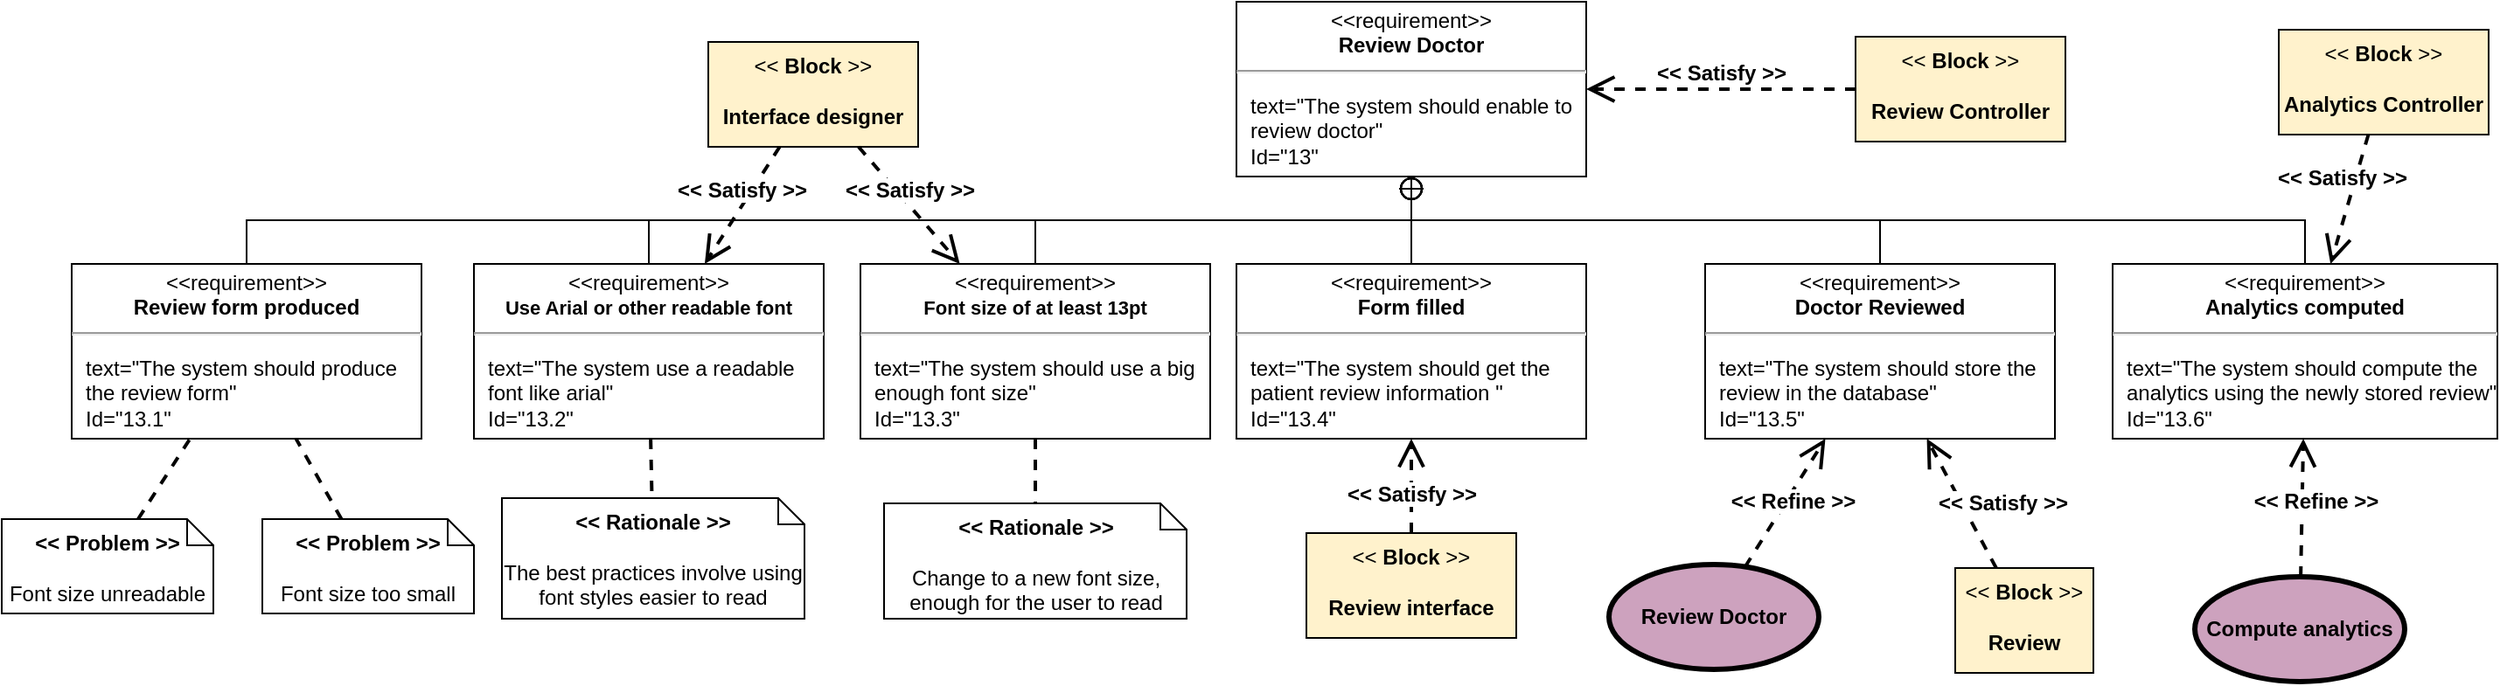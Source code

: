 <mxfile version="24.4.10" type="github">
  <diagram name="Página-1" id="qtJmnwFwFeLOcwQkmZnU">
    <mxGraphModel dx="1832" dy="790" grid="0" gridSize="10" guides="1" tooltips="1" connect="1" arrows="1" fold="1" page="0" pageScale="1" pageWidth="827" pageHeight="1169" math="0" shadow="0">
      <root>
        <mxCell id="0" />
        <mxCell id="1" parent="0" />
        <mxCell id="DoBYynUEnmm3b60OkJsO-1" value="&lt;p style=&quot;margin:0px;margin-top:4px;text-align:center;&quot;&gt;&amp;lt;&amp;lt;requirement&amp;gt;&amp;gt;&lt;br&gt;&lt;b&gt;Review Doctor&lt;/b&gt;&lt;/p&gt;&lt;hr&gt;&lt;p&gt;&lt;/p&gt;&lt;p style=&quot;margin:0px;margin-left:8px;text-align:left;&quot;&gt;text=&quot;The system should enable to review doctor&quot;&lt;br&gt;Id=&quot;13&quot;&lt;/p&gt;" style="shape=rect;overflow=fill;html=1;whiteSpace=wrap;align=center;" parent="1" vertex="1">
          <mxGeometry x="359" y="40" width="200" height="100" as="geometry" />
        </mxCell>
        <mxCell id="DoBYynUEnmm3b60OkJsO-2" value="&lt;p style=&quot;margin:0px;margin-top:4px;text-align:center;&quot;&gt;&amp;lt;&amp;lt;requirement&amp;gt;&amp;gt;&lt;br&gt;&lt;b&gt;Review form produced&lt;/b&gt;&lt;/p&gt;&lt;hr&gt;&lt;p&gt;&lt;/p&gt;&lt;p style=&quot;margin:0px;margin-left:8px;text-align:left;&quot;&gt;text=&quot;The system should produce the review form&quot;&lt;br&gt;Id=&quot;13.1&quot;&lt;/p&gt;" style="shape=rect;overflow=fill;html=1;whiteSpace=wrap;align=center;" parent="1" vertex="1">
          <mxGeometry x="-307" y="190" width="200" height="100" as="geometry" />
        </mxCell>
        <mxCell id="DoBYynUEnmm3b60OkJsO-3" value="&lt;p style=&quot;margin:0px;margin-top:4px;text-align:center;&quot;&gt;&amp;lt;&amp;lt;requirement&amp;gt;&amp;gt;&lt;br&gt;&lt;b&gt;Form filled&lt;/b&gt;&lt;/p&gt;&lt;hr&gt;&lt;p&gt;&lt;/p&gt;&lt;p style=&quot;margin:0px;margin-left:8px;text-align:left;&quot;&gt;text=&quot;The system should get the patient review information &quot;&lt;br&gt;Id=&quot;13.4&quot;&lt;/p&gt;" style="shape=rect;overflow=fill;html=1;whiteSpace=wrap;align=center;" parent="1" vertex="1">
          <mxGeometry x="359" y="190" width="200" height="100" as="geometry" />
        </mxCell>
        <mxCell id="DoBYynUEnmm3b60OkJsO-7" value="&lt;p style=&quot;margin:0px;margin-top:4px;text-align:center;&quot;&gt;&amp;lt;&amp;lt;requirement&amp;gt;&amp;gt;&lt;br&gt;&lt;b&gt;Doctor Reviewed&lt;/b&gt;&lt;/p&gt;&lt;hr&gt;&lt;p&gt;&lt;/p&gt;&lt;p style=&quot;margin:0px;margin-left:8px;text-align:left;&quot;&gt;text=&quot;The system should store the review in the database&quot;&lt;br&gt;Id=&quot;13.5&quot;&lt;/p&gt;" style="shape=rect;overflow=fill;html=1;whiteSpace=wrap;align=center;" parent="1" vertex="1">
          <mxGeometry x="627" y="190" width="200" height="100" as="geometry" />
        </mxCell>
        <mxCell id="DoBYynUEnmm3b60OkJsO-8" value="&lt;p style=&quot;margin:0px;margin-top:4px;text-align:center;&quot;&gt;&amp;lt;&amp;lt;requirement&amp;gt;&amp;gt;&lt;br&gt;&lt;b&gt;Analytics computed&lt;/b&gt;&lt;/p&gt;&lt;hr&gt;&lt;p&gt;&lt;/p&gt;&lt;p style=&quot;margin:0px;margin-left:8px;text-align:left;&quot;&gt;text=&quot;The system should compute the analytics using the newly stored review&quot;&lt;br&gt;Id=&quot;13.6&quot;&lt;/p&gt;" style="shape=rect;overflow=fill;html=1;whiteSpace=wrap;align=center;" parent="1" vertex="1">
          <mxGeometry x="860" y="190" width="220" height="100" as="geometry" />
        </mxCell>
        <mxCell id="DoBYynUEnmm3b60OkJsO-15" value="" style="rounded=0;html=1;labelBackgroundColor=none;endArrow=none;edgeStyle=elbowEdgeStyle;elbow=vertical;startArrow=sysMLPackCont;startSize=12;" parent="1" source="DoBYynUEnmm3b60OkJsO-1" target="DoBYynUEnmm3b60OkJsO-2" edge="1">
          <mxGeometry relative="1" as="geometry">
            <mxPoint x="240" y="120" as="sourcePoint" />
            <mxPoint x="150" y="180" as="targetPoint" />
          </mxGeometry>
        </mxCell>
        <mxCell id="DoBYynUEnmm3b60OkJsO-16" value="" style="rounded=0;html=1;labelBackgroundColor=none;endArrow=none;edgeStyle=elbowEdgeStyle;elbow=vertical;startArrow=sysMLPackCont;startSize=12;" parent="1" source="DoBYynUEnmm3b60OkJsO-1" target="DoBYynUEnmm3b60OkJsO-3" edge="1">
          <mxGeometry relative="1" as="geometry">
            <mxPoint x="700" y="120" as="sourcePoint" />
            <mxPoint x="610" y="180" as="targetPoint" />
          </mxGeometry>
        </mxCell>
        <mxCell id="DoBYynUEnmm3b60OkJsO-17" value="" style="rounded=0;html=1;labelBackgroundColor=none;endArrow=none;edgeStyle=elbowEdgeStyle;elbow=vertical;startArrow=sysMLPackCont;startSize=12;" parent="1" source="DoBYynUEnmm3b60OkJsO-1" target="DoBYynUEnmm3b60OkJsO-7" edge="1">
          <mxGeometry relative="1" as="geometry">
            <mxPoint x="850" y="60" as="sourcePoint" />
            <mxPoint x="760" y="120" as="targetPoint" />
          </mxGeometry>
        </mxCell>
        <mxCell id="DoBYynUEnmm3b60OkJsO-18" value="" style="rounded=0;html=1;labelBackgroundColor=none;endArrow=none;edgeStyle=elbowEdgeStyle;elbow=vertical;startArrow=sysMLPackCont;startSize=12;" parent="1" source="DoBYynUEnmm3b60OkJsO-1" target="DoBYynUEnmm3b60OkJsO-8" edge="1">
          <mxGeometry relative="1" as="geometry">
            <mxPoint x="910" y="90" as="sourcePoint" />
            <mxPoint x="820" y="150" as="targetPoint" />
          </mxGeometry>
        </mxCell>
        <mxCell id="DoBYynUEnmm3b60OkJsO-36" value="&lt;p style=&quot;margin:0px;margin-top:4px;text-align:center;&quot;&gt;&amp;lt;&amp;lt;requirement&amp;gt;&amp;gt;&lt;br&gt;&lt;b style=&quot;font-size: 11px; background-color: rgb(255, 255, 255);&quot;&gt;Use Arial or other readable font&lt;/b&gt;&lt;br&gt;&lt;/p&gt;&lt;hr&gt;&lt;p&gt;&lt;/p&gt;&lt;p style=&quot;margin:0px;margin-left:8px;text-align:left;&quot;&gt;text=&quot;The system use a readable font like arial&quot;&lt;br&gt;Id=&quot;13.2&quot;&lt;/p&gt;" style="shape=rect;overflow=fill;html=1;whiteSpace=wrap;align=center;" parent="1" vertex="1">
          <mxGeometry x="-77" y="190" width="200" height="100" as="geometry" />
        </mxCell>
        <mxCell id="DoBYynUEnmm3b60OkJsO-37" value="&lt;p style=&quot;margin:0px;margin-top:4px;text-align:center;&quot;&gt;&amp;lt;&amp;lt;requirement&amp;gt;&amp;gt;&lt;br&gt;&lt;b style=&quot;font-size: 11px; background-color: rgb(255, 255, 255);&quot;&gt;Font size of at least 13pt&lt;/b&gt;&lt;br&gt;&lt;/p&gt;&lt;hr&gt;&lt;p&gt;&lt;/p&gt;&lt;p style=&quot;margin:0px;margin-left:8px;text-align:left;&quot;&gt;text=&quot;The system should use a big enough font size&quot;&lt;br&gt;Id=&quot;13.3&quot;&lt;/p&gt;" style="shape=rect;overflow=fill;html=1;whiteSpace=wrap;align=center;" parent="1" vertex="1">
          <mxGeometry x="144" y="190" width="200" height="100" as="geometry" />
        </mxCell>
        <mxCell id="VdbZ1WAWMFB-WAOaWvKl-2" style="rounded=0;orthogonalLoop=1;jettySize=auto;html=1;endArrow=none;endFill=0;strokeWidth=2;dashed=1;" parent="1" source="cclT_DB0Qggv_PWN2DZa-4" target="DoBYynUEnmm3b60OkJsO-2" edge="1">
          <mxGeometry relative="1" as="geometry">
            <mxPoint x="-276.408" y="352" as="sourcePoint" />
            <mxPoint x="31" y="345" as="targetPoint" />
          </mxGeometry>
        </mxCell>
        <mxCell id="VdbZ1WAWMFB-WAOaWvKl-4" value="" style="rounded=0;html=1;labelBackgroundColor=none;endArrow=none;edgeStyle=elbowEdgeStyle;elbow=vertical;startArrow=sysMLPackCont;startSize=12;exitX=0.5;exitY=1;exitDx=0;exitDy=0;entryX=0.5;entryY=0;entryDx=0;entryDy=0;" parent="1" source="DoBYynUEnmm3b60OkJsO-1" target="DoBYynUEnmm3b60OkJsO-36" edge="1">
          <mxGeometry relative="1" as="geometry">
            <mxPoint x="469" y="150" as="sourcePoint" />
            <mxPoint x="-327" y="200" as="targetPoint" />
          </mxGeometry>
        </mxCell>
        <mxCell id="VdbZ1WAWMFB-WAOaWvKl-5" value="" style="rounded=0;html=1;labelBackgroundColor=none;endArrow=none;edgeStyle=elbowEdgeStyle;elbow=vertical;startArrow=sysMLPackCont;startSize=12;exitX=0.5;exitY=1;exitDx=0;exitDy=0;entryX=0.5;entryY=0;entryDx=0;entryDy=0;" parent="1" source="DoBYynUEnmm3b60OkJsO-1" target="DoBYynUEnmm3b60OkJsO-37" edge="1">
          <mxGeometry relative="1" as="geometry">
            <mxPoint x="469" y="150" as="sourcePoint" />
            <mxPoint x="-70" y="200" as="targetPoint" />
          </mxGeometry>
        </mxCell>
        <mxCell id="VdbZ1WAWMFB-WAOaWvKl-6" value="&amp;lt;&amp;lt; &lt;b&gt;Block &lt;/b&gt;&amp;gt;&amp;gt;&lt;div&gt;&lt;br&gt;&lt;b&gt;Interface designer&lt;/b&gt;&lt;/div&gt;" style="shape=rect;html=1;whiteSpace=wrap;align=center;verticalAlign=top;fillColor=#FFF2CC;" parent="1" vertex="1">
          <mxGeometry x="57" y="63" width="120" height="60" as="geometry" />
        </mxCell>
        <mxCell id="UxJA4p3bWHUDSC9jU2z--6" value="&lt;span style=&quot;background-color: initial;&quot;&gt;&lt;b&gt;&amp;lt;&amp;lt; Rationale &amp;gt;&amp;gt;&lt;/b&gt;&lt;/span&gt;&lt;div&gt;&lt;div style=&quot;font-weight: bold; text-align: left;&quot;&gt;&lt;br&gt;&lt;/div&gt;&lt;div style=&quot;&quot;&gt;The best practices involve using font styles easier to read&lt;/div&gt;&lt;/div&gt;" style="shape=note;size=15;align=center;spacingLeft=0;html=1;whiteSpace=wrap;verticalAlign=top;strokeWidth=1;" parent="1" vertex="1">
          <mxGeometry x="-61" y="324" width="173" height="69" as="geometry" />
        </mxCell>
        <mxCell id="UxJA4p3bWHUDSC9jU2z--7" style="rounded=0;orthogonalLoop=1;jettySize=auto;html=1;endArrow=none;endFill=0;strokeWidth=2;dashed=1;" parent="1" source="DoBYynUEnmm3b60OkJsO-36" target="UxJA4p3bWHUDSC9jU2z--6" edge="1">
          <mxGeometry relative="1" as="geometry">
            <mxPoint x="99" y="608" as="sourcePoint" />
            <mxPoint x="-107" y="727" as="targetPoint" />
          </mxGeometry>
        </mxCell>
        <mxCell id="UxJA4p3bWHUDSC9jU2z--8" value="&lt;span style=&quot;background-color: initial;&quot;&gt;&lt;b&gt;&amp;lt;&amp;lt; Rationale &amp;gt;&amp;gt;&lt;/b&gt;&lt;/span&gt;&lt;div&gt;&lt;div style=&quot;font-weight: bold; text-align: left;&quot;&gt;&lt;br&gt;&lt;/div&gt;&lt;div style=&quot;&quot;&gt;Change to a new font size, enough for the user to read&lt;/div&gt;&lt;/div&gt;" style="shape=note;size=15;align=center;spacingLeft=0;html=1;whiteSpace=wrap;verticalAlign=top;strokeWidth=1;" parent="1" vertex="1">
          <mxGeometry x="157.5" y="327" width="173" height="66" as="geometry" />
        </mxCell>
        <mxCell id="UxJA4p3bWHUDSC9jU2z--9" style="rounded=0;orthogonalLoop=1;jettySize=auto;html=1;endArrow=none;endFill=0;strokeWidth=2;dashed=1;" parent="1" source="DoBYynUEnmm3b60OkJsO-37" target="UxJA4p3bWHUDSC9jU2z--8" edge="1">
          <mxGeometry relative="1" as="geometry">
            <mxPoint x="272" y="480" as="sourcePoint" />
            <mxPoint x="66" y="599" as="targetPoint" />
          </mxGeometry>
        </mxCell>
        <mxCell id="DfmyGVBLDV5pji68DM7A-2" value="&amp;lt;&amp;lt; &lt;b&gt;Block &lt;/b&gt;&amp;gt;&amp;gt;&lt;div&gt;&lt;br&gt;&lt;b&gt;Review&lt;/b&gt;&lt;/div&gt;" style="shape=rect;html=1;whiteSpace=wrap;align=center;verticalAlign=top;fillColor=#FFF2CC;" parent="1" vertex="1">
          <mxGeometry x="770" y="364" width="79" height="60" as="geometry" />
        </mxCell>
        <mxCell id="DfmyGVBLDV5pji68DM7A-5" value="&amp;lt;&amp;lt; &lt;b&gt;Block &lt;/b&gt;&amp;gt;&amp;gt;&lt;div&gt;&lt;br&gt;&lt;b&gt;Analytics Controller&lt;/b&gt;&lt;/div&gt;" style="shape=rect;html=1;whiteSpace=wrap;align=center;verticalAlign=top;fillColor=#FFF2CC;" parent="1" vertex="1">
          <mxGeometry x="955" y="56" width="120" height="60" as="geometry" />
        </mxCell>
        <mxCell id="dJGLP6X07vzfaX5jemQ1-1" value="&amp;lt;&amp;lt; &lt;b&gt;Block &lt;/b&gt;&amp;gt;&amp;gt;&lt;div&gt;&lt;br&gt;&lt;b&gt;Review Controller&lt;/b&gt;&lt;/div&gt;" style="shape=rect;html=1;whiteSpace=wrap;align=center;verticalAlign=top;fillColor=#FFF2CC;" parent="1" vertex="1">
          <mxGeometry x="713" y="60" width="120" height="60" as="geometry" />
        </mxCell>
        <mxCell id="dJGLP6X07vzfaX5jemQ1-2" value="&lt;font style=&quot;font-size: 12px;&quot;&gt;&lt;b&gt;&amp;lt;&amp;lt; Satisfy &amp;gt;&amp;gt;&lt;/b&gt;&lt;/font&gt;" style="edgeStyle=none;html=1;endArrow=open;endSize=12;dashed=1;verticalAlign=bottom;rounded=0;strokeWidth=2;" parent="1" source="dJGLP6X07vzfaX5jemQ1-1" target="DoBYynUEnmm3b60OkJsO-1" edge="1">
          <mxGeometry width="160" relative="1" as="geometry">
            <mxPoint x="138" y="156.0" as="sourcePoint" />
            <mxPoint x="298" y="156.0" as="targetPoint" />
          </mxGeometry>
        </mxCell>
        <mxCell id="dJGLP6X07vzfaX5jemQ1-3" value="Review Doctor" style="shape=ellipse;html=1;strokeWidth=3;fontStyle=1;whiteSpace=wrap;align=center;perimeter=ellipsePerimeter;fillColor=#CDA2BE;" parent="1" vertex="1">
          <mxGeometry x="572.0" y="362" width="120" height="60" as="geometry" />
        </mxCell>
        <mxCell id="dJGLP6X07vzfaX5jemQ1-5" value="&lt;font style=&quot;font-size: 12px;&quot;&gt;&lt;b&gt;&amp;lt;&amp;lt; Refine &amp;gt;&amp;gt;&lt;/b&gt;&lt;/font&gt;" style="edgeStyle=none;html=1;endArrow=open;endSize=12;dashed=1;verticalAlign=bottom;rounded=0;strokeWidth=2;" parent="1" source="dJGLP6X07vzfaX5jemQ1-7" target="DoBYynUEnmm3b60OkJsO-8" edge="1">
          <mxGeometry x="-0.127" y="-8" width="160" relative="1" as="geometry">
            <mxPoint x="915.996" y="412.934" as="sourcePoint" />
            <mxPoint x="966.298" y="335.5" as="targetPoint" />
            <mxPoint as="offset" />
          </mxGeometry>
        </mxCell>
        <mxCell id="dJGLP6X07vzfaX5jemQ1-6" value="&lt;font style=&quot;font-size: 12px;&quot;&gt;&lt;b&gt;&amp;lt;&amp;lt; Satisfy &amp;gt;&amp;gt;&lt;/b&gt;&lt;/font&gt;" style="edgeStyle=none;html=1;endArrow=open;endSize=12;dashed=1;verticalAlign=bottom;rounded=0;strokeWidth=2;" parent="1" source="DfmyGVBLDV5pji68DM7A-5" target="DoBYynUEnmm3b60OkJsO-8" edge="1">
          <mxGeometry x="-0.04" y="-5" width="160" relative="1" as="geometry">
            <mxPoint x="1144.639" y="379" as="sourcePoint" />
            <mxPoint x="1104.996" y="305" as="targetPoint" />
            <mxPoint as="offset" />
          </mxGeometry>
        </mxCell>
        <mxCell id="dJGLP6X07vzfaX5jemQ1-7" value="Compute analytics" style="shape=ellipse;html=1;strokeWidth=3;fontStyle=1;whiteSpace=wrap;align=center;perimeter=ellipsePerimeter;fillColor=#CDA2BE;" parent="1" vertex="1">
          <mxGeometry x="907.0" y="369" width="120" height="60" as="geometry" />
        </mxCell>
        <mxCell id="dJGLP6X07vzfaX5jemQ1-8" value="&lt;font style=&quot;font-size: 12px;&quot;&gt;&lt;b&gt;&amp;lt;&amp;lt; Refine &amp;gt;&amp;gt;&lt;/b&gt;&lt;/font&gt;" style="edgeStyle=none;html=1;endArrow=open;endSize=12;dashed=1;verticalAlign=bottom;rounded=0;strokeWidth=2;" parent="1" source="dJGLP6X07vzfaX5jemQ1-3" target="DoBYynUEnmm3b60OkJsO-7" edge="1">
          <mxGeometry x="-0.127" y="-8" width="160" relative="1" as="geometry">
            <mxPoint x="736.83" y="419.98" as="sourcePoint" />
            <mxPoint x="723.83" y="296.98" as="targetPoint" />
            <mxPoint as="offset" />
          </mxGeometry>
        </mxCell>
        <mxCell id="dJGLP6X07vzfaX5jemQ1-9" value="&amp;lt;&amp;lt; &lt;b&gt;Block &lt;/b&gt;&amp;gt;&amp;gt;&lt;div&gt;&lt;br&gt;&lt;b&gt;Review interface&lt;/b&gt;&lt;/div&gt;" style="shape=rect;html=1;whiteSpace=wrap;align=center;verticalAlign=top;fillColor=#FFF2CC;" parent="1" vertex="1">
          <mxGeometry x="399" y="344" width="120" height="60" as="geometry" />
        </mxCell>
        <mxCell id="dJGLP6X07vzfaX5jemQ1-10" value="&lt;font style=&quot;font-size: 12px;&quot;&gt;&lt;b&gt;&amp;lt;&amp;lt; Satisfy &amp;gt;&amp;gt;&lt;/b&gt;&lt;/font&gt;" style="edgeStyle=none;html=1;endArrow=open;endSize=12;dashed=1;verticalAlign=bottom;rounded=0;strokeWidth=2;" parent="1" source="dJGLP6X07vzfaX5jemQ1-9" target="DoBYynUEnmm3b60OkJsO-3" edge="1">
          <mxGeometry x="-0.516" width="160" relative="1" as="geometry">
            <mxPoint x="438" y="355.0" as="sourcePoint" />
            <mxPoint x="551" y="360" as="targetPoint" />
            <mxPoint as="offset" />
          </mxGeometry>
        </mxCell>
        <mxCell id="dJGLP6X07vzfaX5jemQ1-11" value="&lt;font style=&quot;font-size: 12px;&quot;&gt;&lt;b&gt;&amp;lt;&amp;lt; Satisfy &amp;gt;&amp;gt;&lt;/b&gt;&lt;/font&gt;" style="edgeStyle=none;html=1;endArrow=open;endSize=12;dashed=1;verticalAlign=bottom;rounded=0;strokeWidth=2;" parent="1" source="VdbZ1WAWMFB-WAOaWvKl-6" target="DoBYynUEnmm3b60OkJsO-36" edge="1">
          <mxGeometry width="160" relative="1" as="geometry">
            <mxPoint x="-321" y="86" as="sourcePoint" />
            <mxPoint x="-146" y="86" as="targetPoint" />
          </mxGeometry>
        </mxCell>
        <mxCell id="dJGLP6X07vzfaX5jemQ1-12" value="&lt;font style=&quot;font-size: 12px;&quot;&gt;&lt;b&gt;&amp;lt;&amp;lt; Satisfy &amp;gt;&amp;gt;&lt;/b&gt;&lt;/font&gt;" style="edgeStyle=none;html=1;endArrow=open;endSize=12;dashed=1;verticalAlign=bottom;rounded=0;strokeWidth=2;" parent="1" source="VdbZ1WAWMFB-WAOaWvKl-6" target="DoBYynUEnmm3b60OkJsO-37" edge="1">
          <mxGeometry width="160" relative="1" as="geometry">
            <mxPoint x="-76.54" y="52" as="sourcePoint" />
            <mxPoint x="-134.54" y="119" as="targetPoint" />
          </mxGeometry>
        </mxCell>
        <mxCell id="dJGLP6X07vzfaX5jemQ1-13" value="&lt;font style=&quot;font-size: 12px;&quot;&gt;&lt;b&gt;&amp;lt;&amp;lt; Satisfy &amp;gt;&amp;gt;&lt;/b&gt;&lt;/font&gt;" style="edgeStyle=none;html=1;endArrow=open;endSize=12;dashed=1;verticalAlign=bottom;rounded=0;strokeWidth=2;" parent="1" source="DfmyGVBLDV5pji68DM7A-2" target="DoBYynUEnmm3b60OkJsO-7" edge="1">
          <mxGeometry x="-0.452" y="-16" width="160" relative="1" as="geometry">
            <mxPoint x="760.28" y="362" as="sourcePoint" />
            <mxPoint x="674.28" y="283" as="targetPoint" />
            <mxPoint as="offset" />
          </mxGeometry>
        </mxCell>
        <mxCell id="cclT_DB0Qggv_PWN2DZa-2" style="rounded=0;orthogonalLoop=1;jettySize=auto;html=1;endArrow=none;endFill=0;strokeWidth=2;dashed=1;" edge="1" parent="1" source="cclT_DB0Qggv_PWN2DZa-3" target="DoBYynUEnmm3b60OkJsO-2">
          <mxGeometry relative="1" as="geometry">
            <mxPoint x="-146" y="352" as="sourcePoint" />
            <mxPoint x="-226" y="290" as="targetPoint" />
            <Array as="points" />
          </mxGeometry>
        </mxCell>
        <mxCell id="cclT_DB0Qggv_PWN2DZa-3" value="&lt;span style=&quot;background-color: initial;&quot;&gt;&lt;b&gt;&amp;lt;&amp;lt; Problem &amp;gt;&amp;gt;&lt;/b&gt;&lt;/span&gt;&lt;div&gt;&lt;div style=&quot;font-weight: bold; text-align: left;&quot;&gt;&lt;br&gt;&lt;/div&gt;&lt;div style=&quot;&quot;&gt;Font size too small&lt;/div&gt;&lt;/div&gt;" style="shape=note;size=15;align=center;spacingLeft=0;html=1;whiteSpace=wrap;verticalAlign=top;strokeWidth=1;" vertex="1" parent="1">
          <mxGeometry x="-198" y="336" width="121" height="54" as="geometry" />
        </mxCell>
        <mxCell id="cclT_DB0Qggv_PWN2DZa-4" value="&lt;span style=&quot;background-color: initial;&quot;&gt;&lt;b&gt;&amp;lt;&amp;lt; Problem &amp;gt;&amp;gt;&lt;/b&gt;&lt;/span&gt;&lt;div&gt;&lt;div style=&quot;font-weight: bold; text-align: left;&quot;&gt;&lt;br&gt;&lt;/div&gt;&lt;div style=&quot;&quot;&gt;Font size unreadable&lt;/div&gt;&lt;/div&gt;" style="shape=note;size=15;align=center;spacingLeft=0;html=1;whiteSpace=wrap;verticalAlign=top;strokeWidth=1;" vertex="1" parent="1">
          <mxGeometry x="-347" y="336" width="121" height="54" as="geometry" />
        </mxCell>
      </root>
    </mxGraphModel>
  </diagram>
</mxfile>

